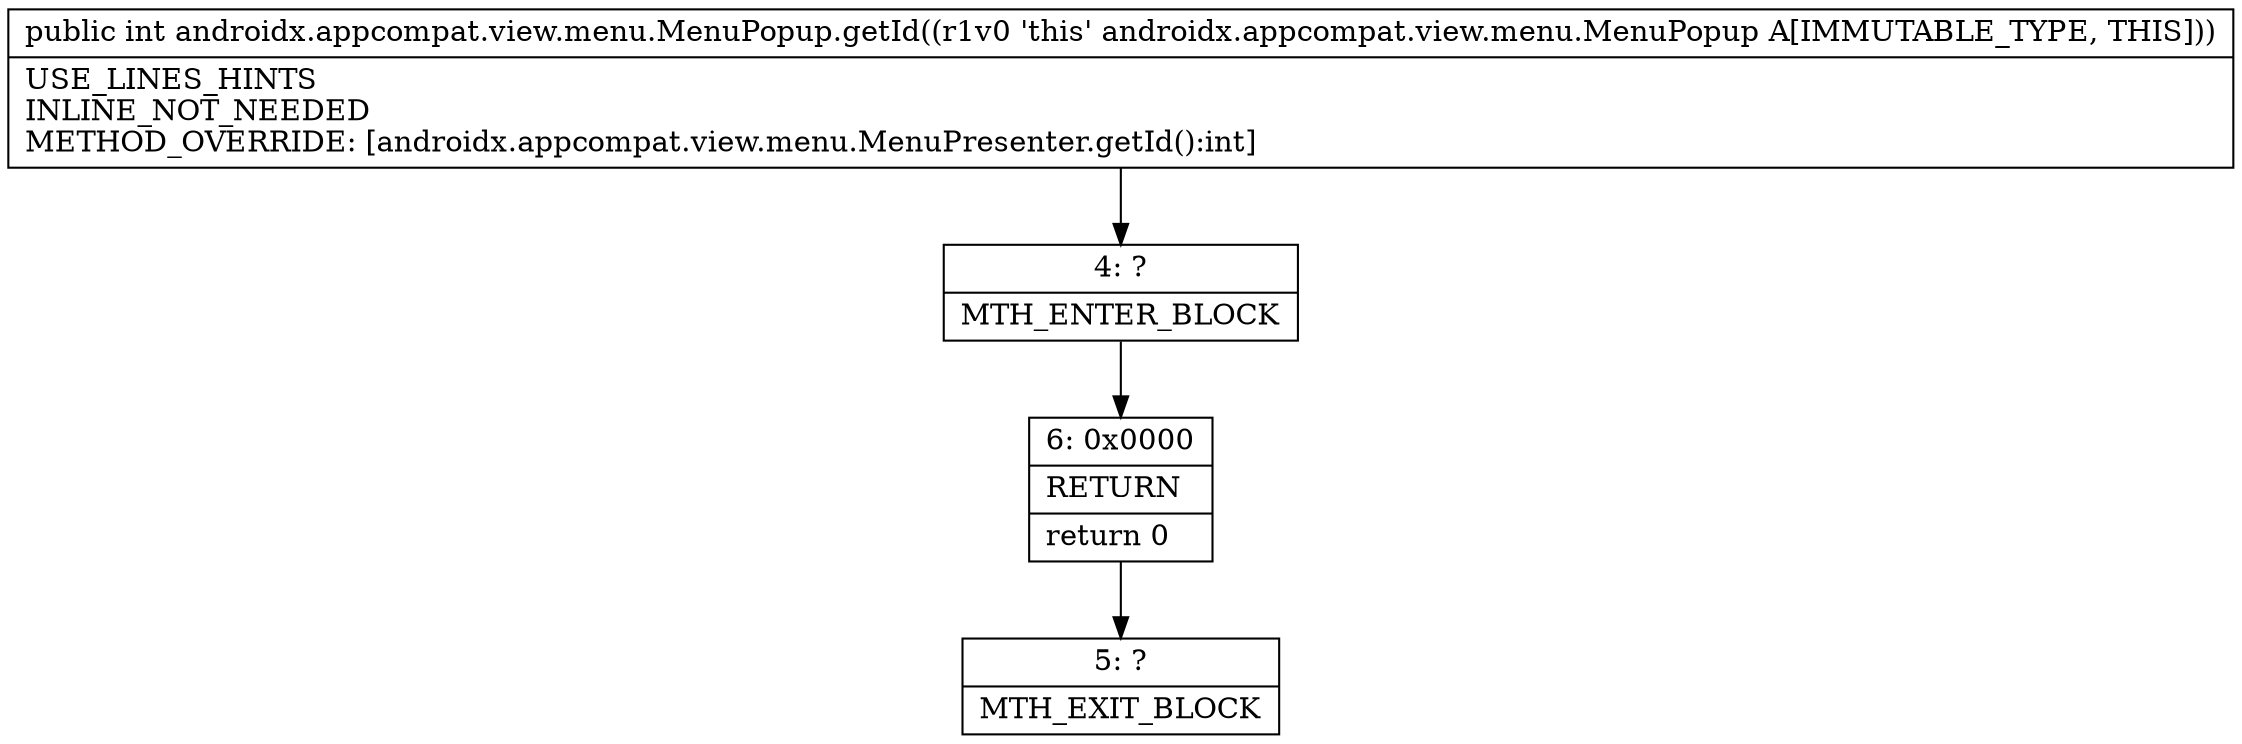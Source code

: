 digraph "CFG forandroidx.appcompat.view.menu.MenuPopup.getId()I" {
Node_4 [shape=record,label="{4\:\ ?|MTH_ENTER_BLOCK\l}"];
Node_6 [shape=record,label="{6\:\ 0x0000|RETURN\l|return 0\l}"];
Node_5 [shape=record,label="{5\:\ ?|MTH_EXIT_BLOCK\l}"];
MethodNode[shape=record,label="{public int androidx.appcompat.view.menu.MenuPopup.getId((r1v0 'this' androidx.appcompat.view.menu.MenuPopup A[IMMUTABLE_TYPE, THIS]))  | USE_LINES_HINTS\lINLINE_NOT_NEEDED\lMETHOD_OVERRIDE: [androidx.appcompat.view.menu.MenuPresenter.getId():int]\l}"];
MethodNode -> Node_4;Node_4 -> Node_6;
Node_6 -> Node_5;
}

